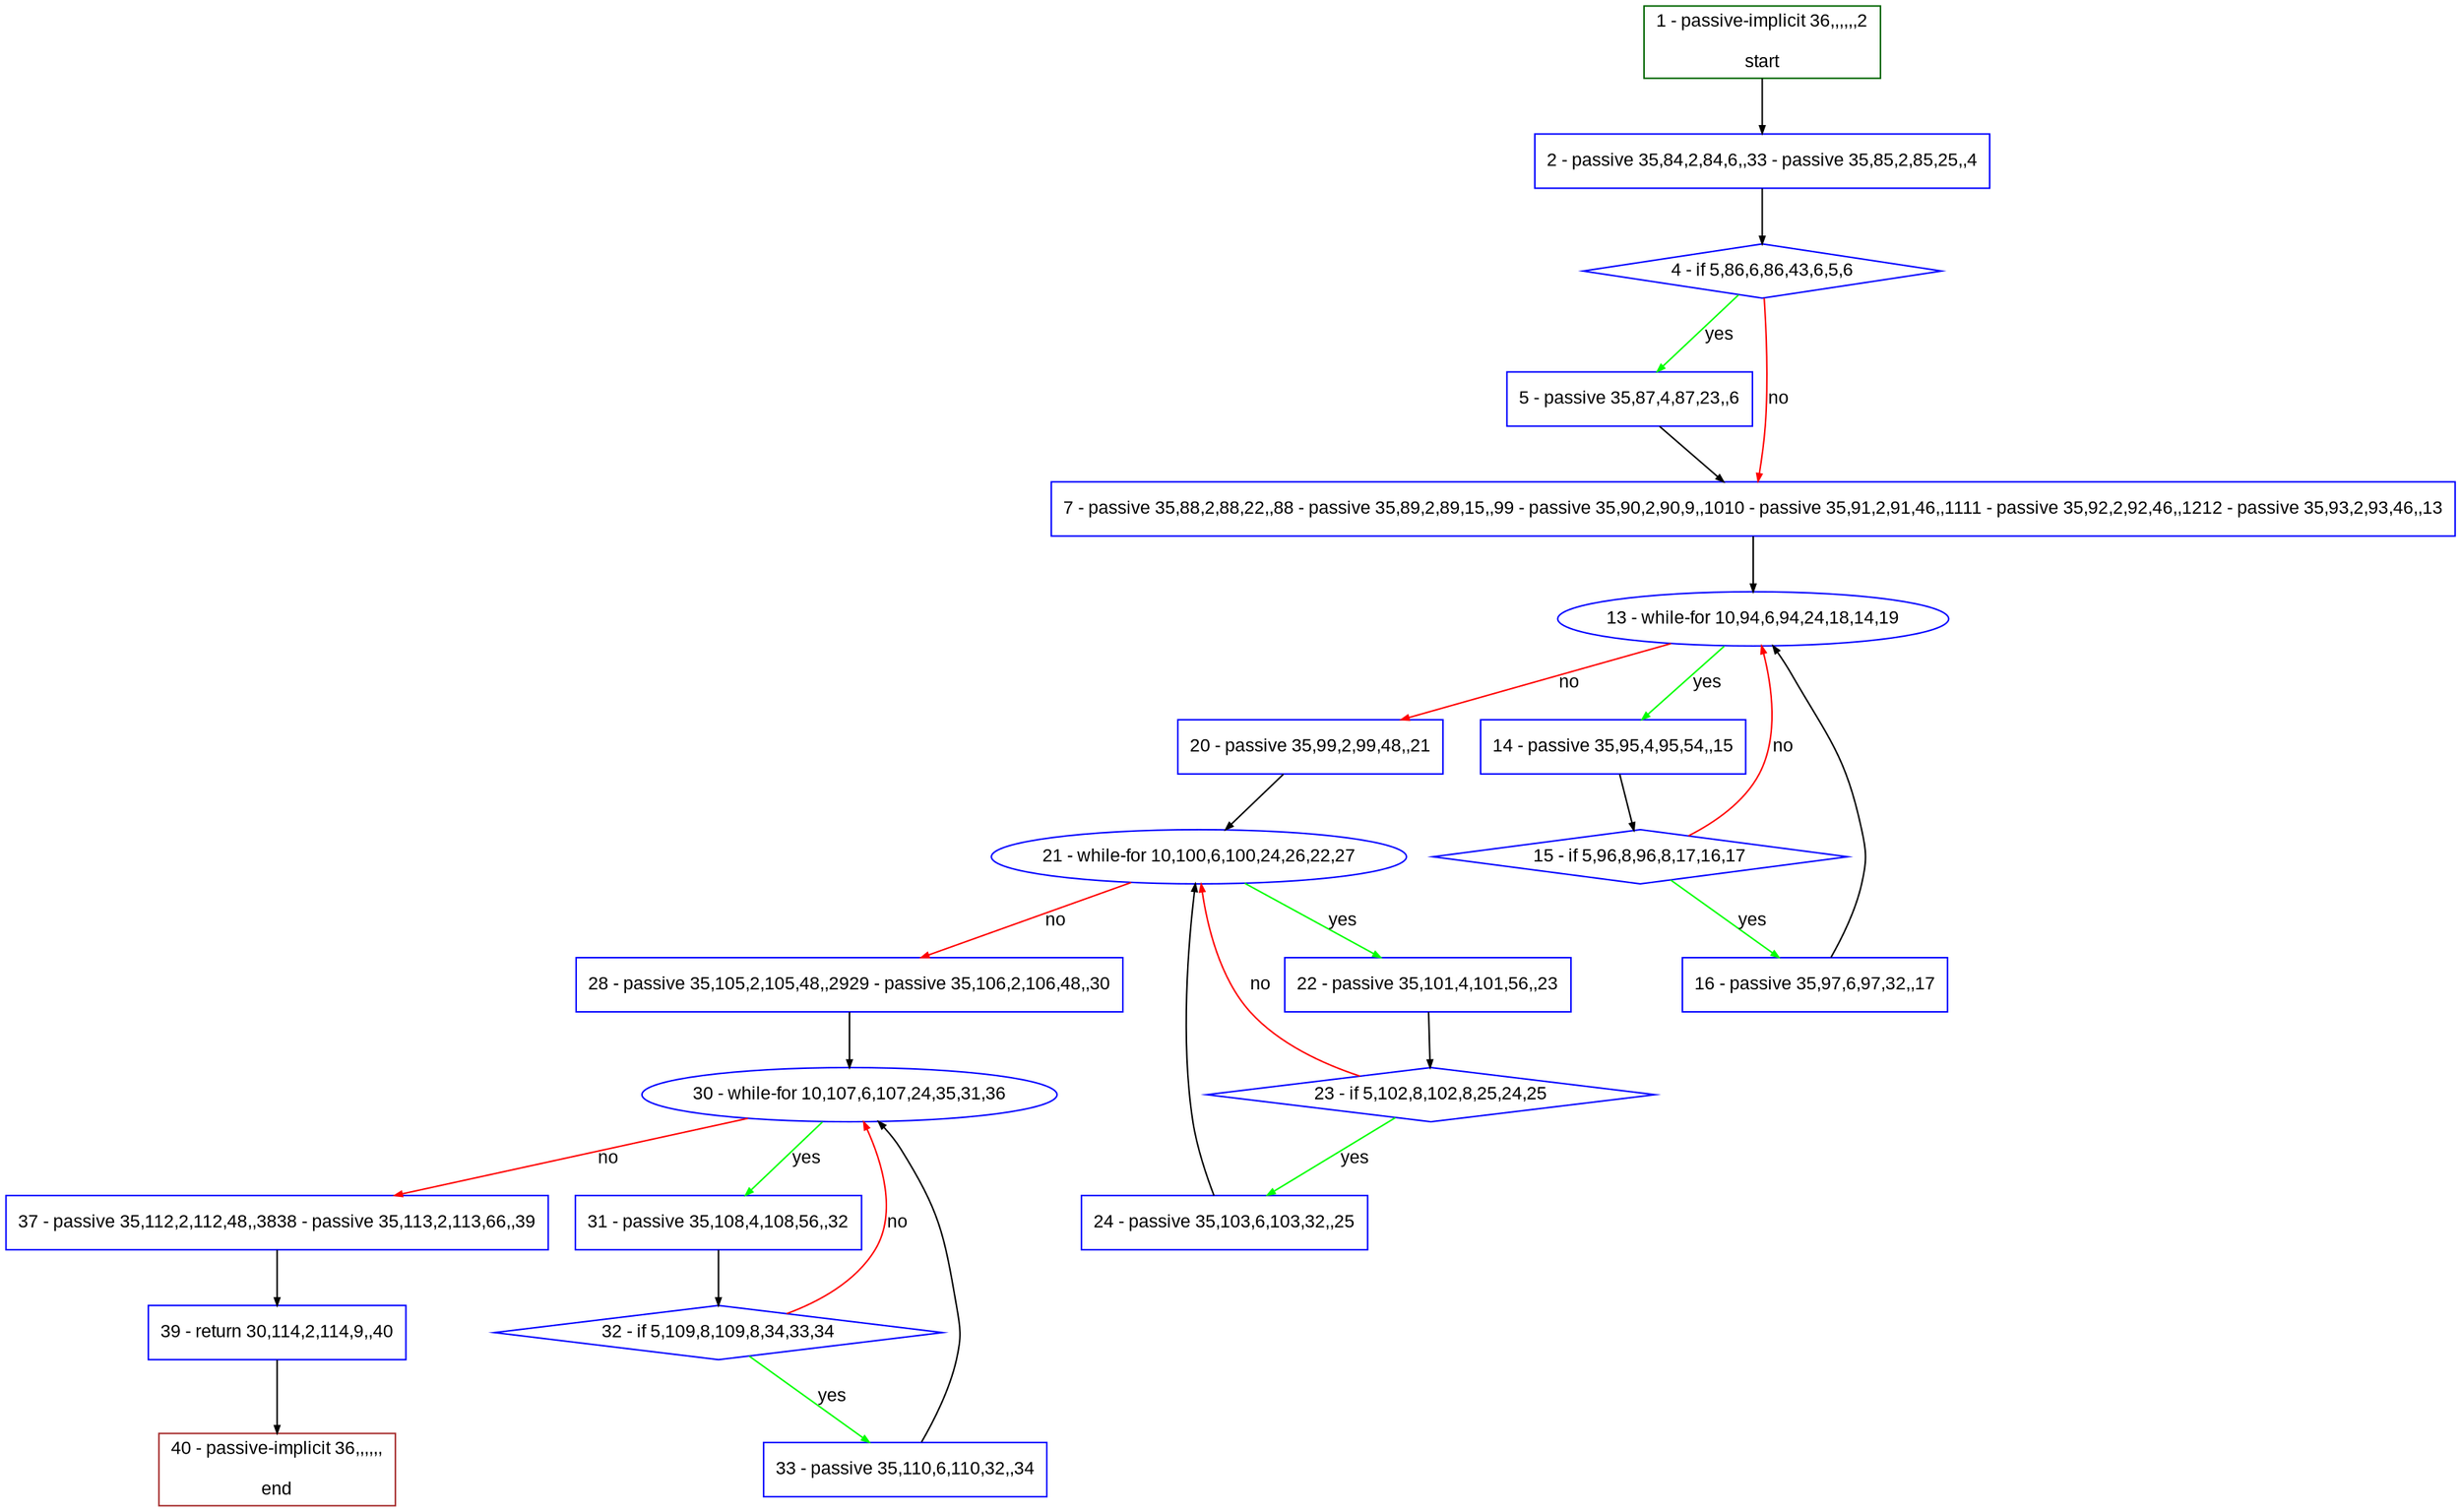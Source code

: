digraph "" {
  graph [pack="true", label="", fontsize="12", packmode="clust", fontname="Arial", fillcolor="#FFFFCC", bgcolor="white", style="rounded,filled", compound="true"];
  node [node_initialized="no", label="", color="grey", fontsize="12", fillcolor="white", fontname="Arial", style="filled", shape="rectangle", compound="true", fixedsize="false"];
  edge [fontcolor="black", arrowhead="normal", arrowtail="none", arrowsize="0.5", ltail="", label="", color="black", fontsize="12", lhead="", fontname="Arial", dir="forward", compound="true"];
  __N1 [label="2 - passive 35,84,2,84,6,,33 - passive 35,85,2,85,25,,4", color="#0000ff", fillcolor="#ffffff", style="filled", shape="box"];
  __N2 [label="1 - passive-implicit 36,,,,,,2\n\nstart", color="#006400", fillcolor="#ffffff", style="filled", shape="box"];
  __N3 [label="4 - if 5,86,6,86,43,6,5,6", color="#0000ff", fillcolor="#ffffff", style="filled", shape="diamond"];
  __N4 [label="5 - passive 35,87,4,87,23,,6", color="#0000ff", fillcolor="#ffffff", style="filled", shape="box"];
  __N5 [label="7 - passive 35,88,2,88,22,,88 - passive 35,89,2,89,15,,99 - passive 35,90,2,90,9,,1010 - passive 35,91,2,91,46,,1111 - passive 35,92,2,92,46,,1212 - passive 35,93,2,93,46,,13", color="#0000ff", fillcolor="#ffffff", style="filled", shape="box"];
  __N6 [label="13 - while-for 10,94,6,94,24,18,14,19", color="#0000ff", fillcolor="#ffffff", style="filled", shape="oval"];
  __N7 [label="14 - passive 35,95,4,95,54,,15", color="#0000ff", fillcolor="#ffffff", style="filled", shape="box"];
  __N8 [label="20 - passive 35,99,2,99,48,,21", color="#0000ff", fillcolor="#ffffff", style="filled", shape="box"];
  __N9 [label="15 - if 5,96,8,96,8,17,16,17", color="#0000ff", fillcolor="#ffffff", style="filled", shape="diamond"];
  __N10 [label="16 - passive 35,97,6,97,32,,17", color="#0000ff", fillcolor="#ffffff", style="filled", shape="box"];
  __N11 [label="21 - while-for 10,100,6,100,24,26,22,27", color="#0000ff", fillcolor="#ffffff", style="filled", shape="oval"];
  __N12 [label="22 - passive 35,101,4,101,56,,23", color="#0000ff", fillcolor="#ffffff", style="filled", shape="box"];
  __N13 [label="28 - passive 35,105,2,105,48,,2929 - passive 35,106,2,106,48,,30", color="#0000ff", fillcolor="#ffffff", style="filled", shape="box"];
  __N14 [label="23 - if 5,102,8,102,8,25,24,25", color="#0000ff", fillcolor="#ffffff", style="filled", shape="diamond"];
  __N15 [label="24 - passive 35,103,6,103,32,,25", color="#0000ff", fillcolor="#ffffff", style="filled", shape="box"];
  __N16 [label="30 - while-for 10,107,6,107,24,35,31,36", color="#0000ff", fillcolor="#ffffff", style="filled", shape="oval"];
  __N17 [label="31 - passive 35,108,4,108,56,,32", color="#0000ff", fillcolor="#ffffff", style="filled", shape="box"];
  __N18 [label="37 - passive 35,112,2,112,48,,3838 - passive 35,113,2,113,66,,39", color="#0000ff", fillcolor="#ffffff", style="filled", shape="box"];
  __N19 [label="32 - if 5,109,8,109,8,34,33,34", color="#0000ff", fillcolor="#ffffff", style="filled", shape="diamond"];
  __N20 [label="33 - passive 35,110,6,110,32,,34", color="#0000ff", fillcolor="#ffffff", style="filled", shape="box"];
  __N21 [label="39 - return 30,114,2,114,9,,40", color="#0000ff", fillcolor="#ffffff", style="filled", shape="box"];
  __N22 [label="40 - passive-implicit 36,,,,,,\n\nend", color="#a52a2a", fillcolor="#ffffff", style="filled", shape="box"];
  __N2 -> __N1 [arrowhead="normal", arrowtail="none", color="#000000", label="", dir="forward"];
  __N1 -> __N3 [arrowhead="normal", arrowtail="none", color="#000000", label="", dir="forward"];
  __N3 -> __N4 [arrowhead="normal", arrowtail="none", color="#00ff00", label="yes", dir="forward"];
  __N3 -> __N5 [arrowhead="normal", arrowtail="none", color="#ff0000", label="no", dir="forward"];
  __N4 -> __N5 [arrowhead="normal", arrowtail="none", color="#000000", label="", dir="forward"];
  __N5 -> __N6 [arrowhead="normal", arrowtail="none", color="#000000", label="", dir="forward"];
  __N6 -> __N7 [arrowhead="normal", arrowtail="none", color="#00ff00", label="yes", dir="forward"];
  __N6 -> __N8 [arrowhead="normal", arrowtail="none", color="#ff0000", label="no", dir="forward"];
  __N7 -> __N9 [arrowhead="normal", arrowtail="none", color="#000000", label="", dir="forward"];
  __N9 -> __N6 [arrowhead="normal", arrowtail="none", color="#ff0000", label="no", dir="forward"];
  __N9 -> __N10 [arrowhead="normal", arrowtail="none", color="#00ff00", label="yes", dir="forward"];
  __N10 -> __N6 [arrowhead="normal", arrowtail="none", color="#000000", label="", dir="forward"];
  __N8 -> __N11 [arrowhead="normal", arrowtail="none", color="#000000", label="", dir="forward"];
  __N11 -> __N12 [arrowhead="normal", arrowtail="none", color="#00ff00", label="yes", dir="forward"];
  __N11 -> __N13 [arrowhead="normal", arrowtail="none", color="#ff0000", label="no", dir="forward"];
  __N12 -> __N14 [arrowhead="normal", arrowtail="none", color="#000000", label="", dir="forward"];
  __N14 -> __N11 [arrowhead="normal", arrowtail="none", color="#ff0000", label="no", dir="forward"];
  __N14 -> __N15 [arrowhead="normal", arrowtail="none", color="#00ff00", label="yes", dir="forward"];
  __N15 -> __N11 [arrowhead="normal", arrowtail="none", color="#000000", label="", dir="forward"];
  __N13 -> __N16 [arrowhead="normal", arrowtail="none", color="#000000", label="", dir="forward"];
  __N16 -> __N17 [arrowhead="normal", arrowtail="none", color="#00ff00", label="yes", dir="forward"];
  __N16 -> __N18 [arrowhead="normal", arrowtail="none", color="#ff0000", label="no", dir="forward"];
  __N17 -> __N19 [arrowhead="normal", arrowtail="none", color="#000000", label="", dir="forward"];
  __N19 -> __N16 [arrowhead="normal", arrowtail="none", color="#ff0000", label="no", dir="forward"];
  __N19 -> __N20 [arrowhead="normal", arrowtail="none", color="#00ff00", label="yes", dir="forward"];
  __N20 -> __N16 [arrowhead="normal", arrowtail="none", color="#000000", label="", dir="forward"];
  __N18 -> __N21 [arrowhead="normal", arrowtail="none", color="#000000", label="", dir="forward"];
  __N21 -> __N22 [arrowhead="normal", arrowtail="none", color="#000000", label="", dir="forward"];
}
